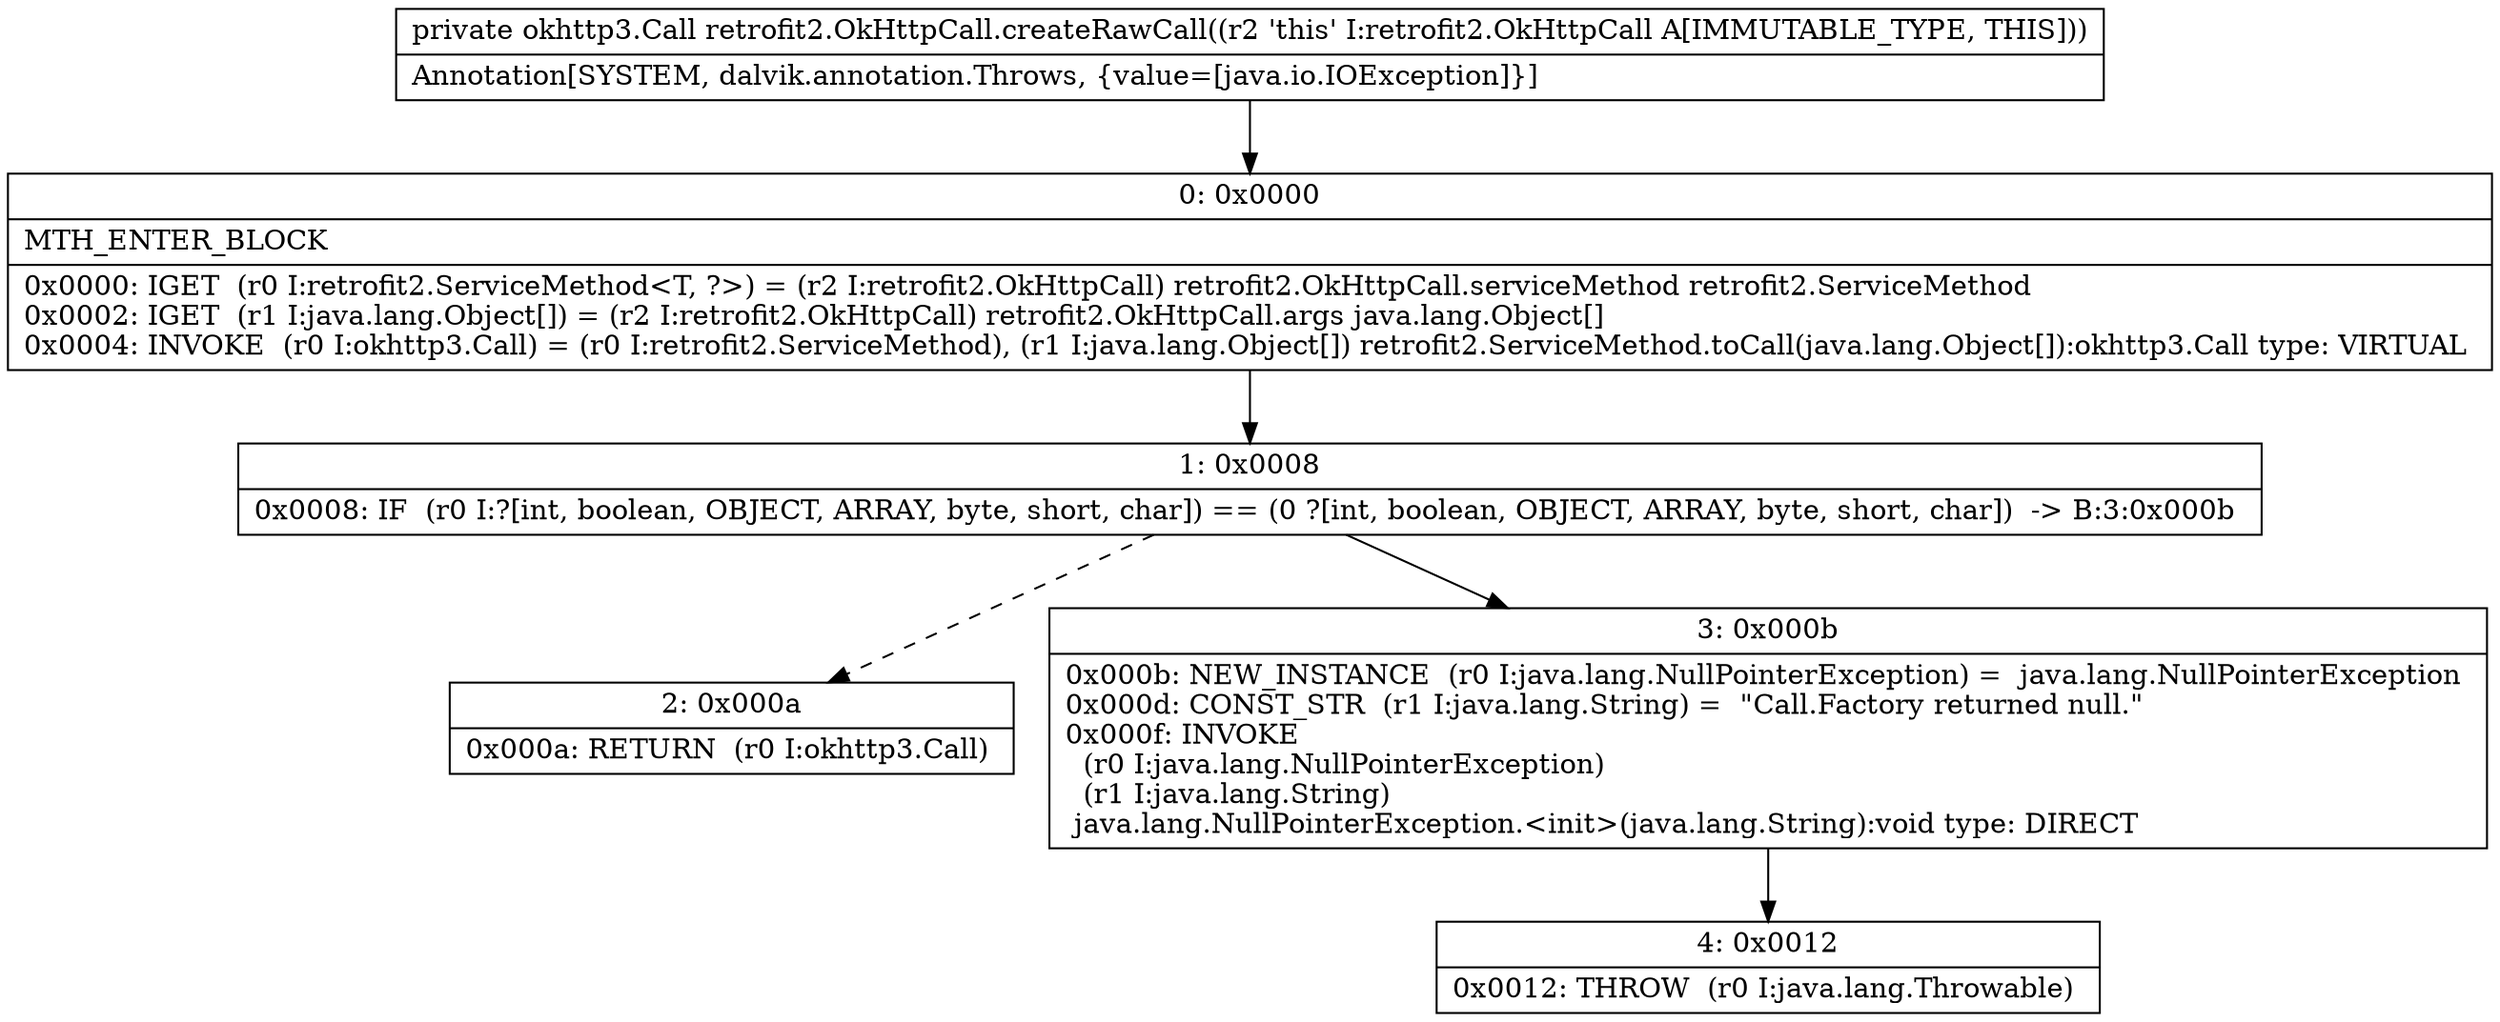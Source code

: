 digraph "CFG forretrofit2.OkHttpCall.createRawCall()Lokhttp3\/Call;" {
Node_0 [shape=record,label="{0\:\ 0x0000|MTH_ENTER_BLOCK\l|0x0000: IGET  (r0 I:retrofit2.ServiceMethod\<T, ?\>) = (r2 I:retrofit2.OkHttpCall) retrofit2.OkHttpCall.serviceMethod retrofit2.ServiceMethod \l0x0002: IGET  (r1 I:java.lang.Object[]) = (r2 I:retrofit2.OkHttpCall) retrofit2.OkHttpCall.args java.lang.Object[] \l0x0004: INVOKE  (r0 I:okhttp3.Call) = (r0 I:retrofit2.ServiceMethod), (r1 I:java.lang.Object[]) retrofit2.ServiceMethod.toCall(java.lang.Object[]):okhttp3.Call type: VIRTUAL \l}"];
Node_1 [shape=record,label="{1\:\ 0x0008|0x0008: IF  (r0 I:?[int, boolean, OBJECT, ARRAY, byte, short, char]) == (0 ?[int, boolean, OBJECT, ARRAY, byte, short, char])  \-\> B:3:0x000b \l}"];
Node_2 [shape=record,label="{2\:\ 0x000a|0x000a: RETURN  (r0 I:okhttp3.Call) \l}"];
Node_3 [shape=record,label="{3\:\ 0x000b|0x000b: NEW_INSTANCE  (r0 I:java.lang.NullPointerException) =  java.lang.NullPointerException \l0x000d: CONST_STR  (r1 I:java.lang.String) =  \"Call.Factory returned null.\" \l0x000f: INVOKE  \l  (r0 I:java.lang.NullPointerException)\l  (r1 I:java.lang.String)\l java.lang.NullPointerException.\<init\>(java.lang.String):void type: DIRECT \l}"];
Node_4 [shape=record,label="{4\:\ 0x0012|0x0012: THROW  (r0 I:java.lang.Throwable) \l}"];
MethodNode[shape=record,label="{private okhttp3.Call retrofit2.OkHttpCall.createRawCall((r2 'this' I:retrofit2.OkHttpCall A[IMMUTABLE_TYPE, THIS]))  | Annotation[SYSTEM, dalvik.annotation.Throws, \{value=[java.io.IOException]\}]\l}"];
MethodNode -> Node_0;
Node_0 -> Node_1;
Node_1 -> Node_2[style=dashed];
Node_1 -> Node_3;
Node_3 -> Node_4;
}

